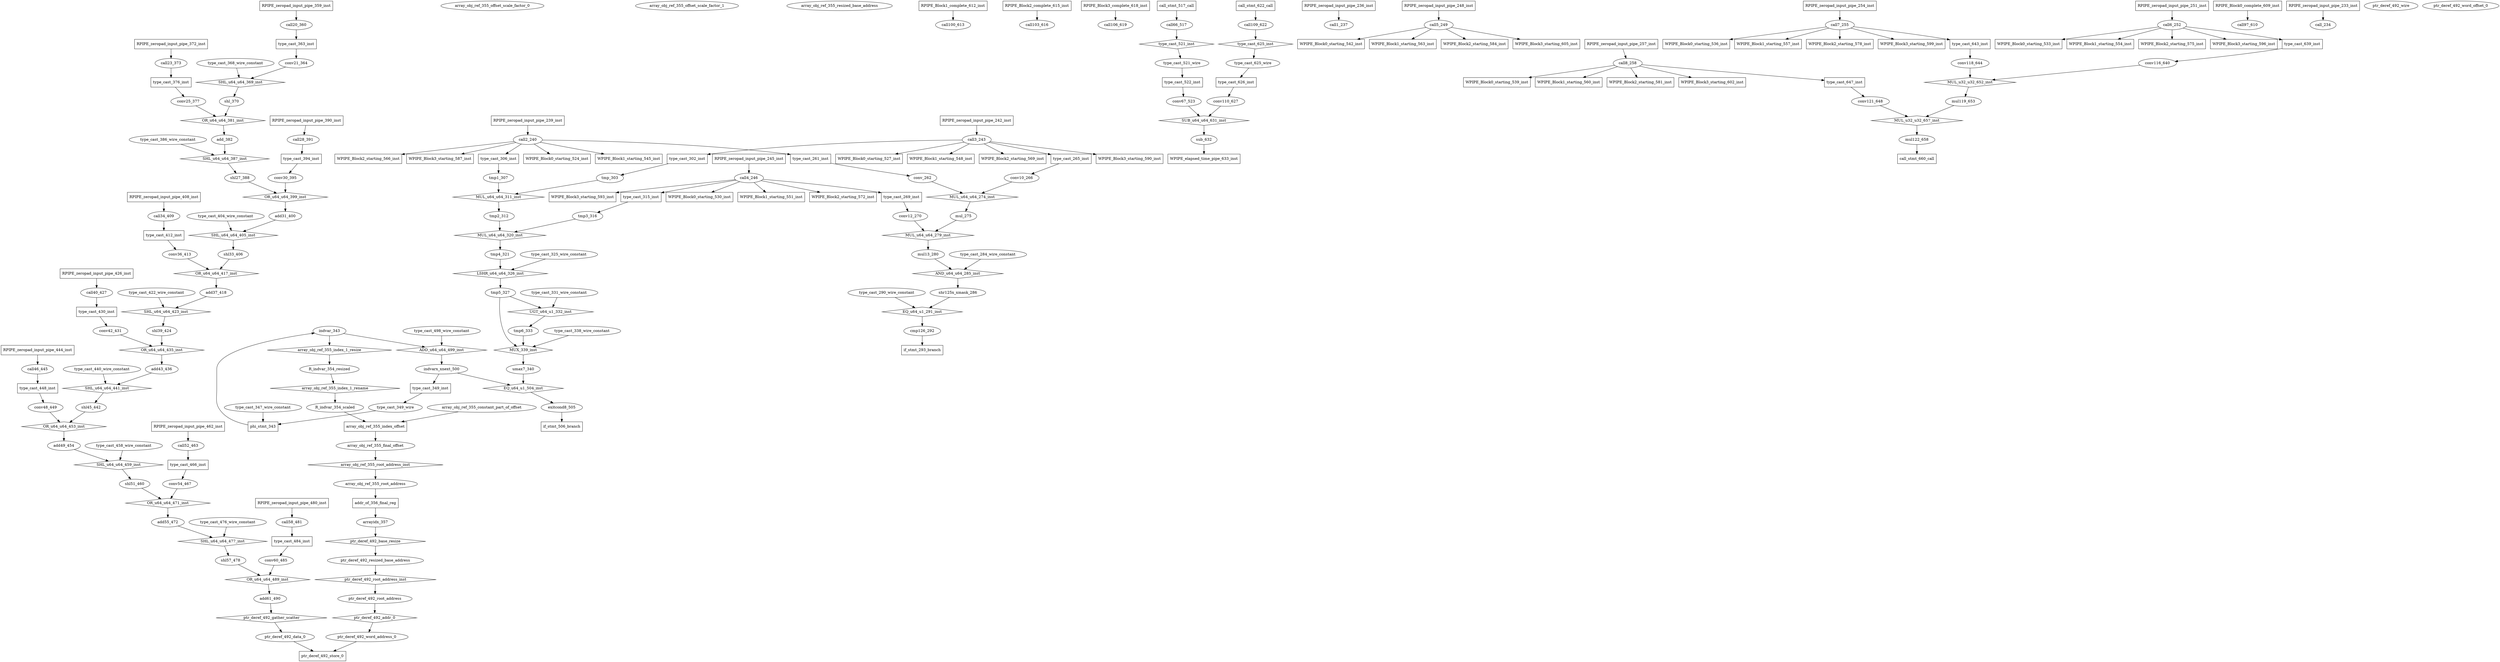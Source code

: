 digraph data_path {
  R_indvar_354_resized [shape=ellipse];
  R_indvar_354_scaled [shape=ellipse];
  add31_400 [shape=ellipse];
  add37_418 [shape=ellipse];
  add43_436 [shape=ellipse];
  add49_454 [shape=ellipse];
  add55_472 [shape=ellipse];
  add61_490 [shape=ellipse];
  add_382 [shape=ellipse];
  array_obj_ref_355_constant_part_of_offset [shape=ellipse];
  array_obj_ref_355_final_offset [shape=ellipse];
  array_obj_ref_355_offset_scale_factor_0 [shape=ellipse];
  array_obj_ref_355_offset_scale_factor_1 [shape=ellipse];
  array_obj_ref_355_resized_base_address [shape=ellipse];
  array_obj_ref_355_root_address [shape=ellipse];
  arrayidx_357 [shape=ellipse];
  call100_613 [shape=ellipse];
  call103_616 [shape=ellipse];
  call106_619 [shape=ellipse];
  call109_622 [shape=ellipse];
  call1_237 [shape=ellipse];
  call20_360 [shape=ellipse];
  call23_373 [shape=ellipse];
  call28_391 [shape=ellipse];
  call2_240 [shape=ellipse];
  call34_409 [shape=ellipse];
  call3_243 [shape=ellipse];
  call40_427 [shape=ellipse];
  call46_445 [shape=ellipse];
  call4_246 [shape=ellipse];
  call52_463 [shape=ellipse];
  call58_481 [shape=ellipse];
  call5_249 [shape=ellipse];
  call66_517 [shape=ellipse];
  call6_252 [shape=ellipse];
  call7_255 [shape=ellipse];
  call8_258 [shape=ellipse];
  call97_610 [shape=ellipse];
  call_234 [shape=ellipse];
  cmp126_292 [shape=ellipse];
  conv10_266 [shape=ellipse];
  conv110_627 [shape=ellipse];
  conv116_640 [shape=ellipse];
  conv118_644 [shape=ellipse];
  conv121_648 [shape=ellipse];
  conv12_270 [shape=ellipse];
  conv21_364 [shape=ellipse];
  conv25_377 [shape=ellipse];
  conv30_395 [shape=ellipse];
  conv36_413 [shape=ellipse];
  conv42_431 [shape=ellipse];
  conv48_449 [shape=ellipse];
  conv54_467 [shape=ellipse];
  conv60_485 [shape=ellipse];
  conv67_523 [shape=ellipse];
  conv_262 [shape=ellipse];
  exitcond8_505 [shape=ellipse];
  indvar_343 [shape=ellipse];
  indvarx_xnext_500 [shape=ellipse];
  mul119_653 [shape=ellipse];
  mul122_658 [shape=ellipse];
  mul13_280 [shape=ellipse];
  mul_275 [shape=ellipse];
  ptr_deref_492_data_0 [shape=ellipse];
  ptr_deref_492_resized_base_address [shape=ellipse];
  ptr_deref_492_root_address [shape=ellipse];
  ptr_deref_492_wire [shape=ellipse];
  ptr_deref_492_word_address_0 [shape=ellipse];
  ptr_deref_492_word_offset_0 [shape=ellipse];
  shl27_388 [shape=ellipse];
  shl33_406 [shape=ellipse];
  shl39_424 [shape=ellipse];
  shl45_442 [shape=ellipse];
  shl51_460 [shape=ellipse];
  shl57_478 [shape=ellipse];
  shl_370 [shape=ellipse];
  shr125x_xmask_286 [shape=ellipse];
  sub_632 [shape=ellipse];
  tmp1_307 [shape=ellipse];
  tmp2_312 [shape=ellipse];
  tmp3_316 [shape=ellipse];
  tmp4_321 [shape=ellipse];
  tmp5_327 [shape=ellipse];
  tmp6_333 [shape=ellipse];
  tmp_303 [shape=ellipse];
  type_cast_284_wire_constant [shape=ellipse];
  type_cast_290_wire_constant [shape=ellipse];
  type_cast_325_wire_constant [shape=ellipse];
  type_cast_331_wire_constant [shape=ellipse];
  type_cast_338_wire_constant [shape=ellipse];
  type_cast_347_wire_constant [shape=ellipse];
  type_cast_349_wire [shape=ellipse];
  type_cast_368_wire_constant [shape=ellipse];
  type_cast_386_wire_constant [shape=ellipse];
  type_cast_404_wire_constant [shape=ellipse];
  type_cast_422_wire_constant [shape=ellipse];
  type_cast_440_wire_constant [shape=ellipse];
  type_cast_458_wire_constant [shape=ellipse];
  type_cast_476_wire_constant [shape=ellipse];
  type_cast_498_wire_constant [shape=ellipse];
  type_cast_521_wire [shape=ellipse];
  type_cast_625_wire [shape=ellipse];
  umax7_340 [shape=ellipse];
  ADD_u64_u64_499_inst [shape=diamond];
indvar_343  -> ADD_u64_u64_499_inst;
type_cast_498_wire_constant  -> ADD_u64_u64_499_inst;
ADD_u64_u64_499_inst -> indvarx_xnext_500;
  AND_u64_u64_285_inst [shape=diamond];
mul13_280  -> AND_u64_u64_285_inst;
type_cast_284_wire_constant  -> AND_u64_u64_285_inst;
AND_u64_u64_285_inst -> shr125x_xmask_286;
  EQ_u64_u1_291_inst [shape=diamond];
shr125x_xmask_286  -> EQ_u64_u1_291_inst;
type_cast_290_wire_constant  -> EQ_u64_u1_291_inst;
EQ_u64_u1_291_inst -> cmp126_292;
  EQ_u64_u1_504_inst [shape=diamond];
indvarx_xnext_500  -> EQ_u64_u1_504_inst;
umax7_340  -> EQ_u64_u1_504_inst;
EQ_u64_u1_504_inst -> exitcond8_505;
  LSHR_u64_u64_326_inst [shape=diamond];
tmp4_321  -> LSHR_u64_u64_326_inst;
type_cast_325_wire_constant  -> LSHR_u64_u64_326_inst;
LSHR_u64_u64_326_inst -> tmp5_327;
  MUL_u32_u32_652_inst [shape=diamond];
conv118_644  -> MUL_u32_u32_652_inst;
conv116_640  -> MUL_u32_u32_652_inst;
MUL_u32_u32_652_inst -> mul119_653;
  MUL_u32_u32_657_inst [shape=diamond];
mul119_653  -> MUL_u32_u32_657_inst;
conv121_648  -> MUL_u32_u32_657_inst;
MUL_u32_u32_657_inst -> mul122_658;
  MUL_u64_u64_274_inst [shape=diamond];
conv10_266  -> MUL_u64_u64_274_inst;
conv_262  -> MUL_u64_u64_274_inst;
MUL_u64_u64_274_inst -> mul_275;
  MUL_u64_u64_279_inst [shape=diamond];
mul_275  -> MUL_u64_u64_279_inst;
conv12_270  -> MUL_u64_u64_279_inst;
MUL_u64_u64_279_inst -> mul13_280;
  MUL_u64_u64_311_inst [shape=diamond];
tmp_303  -> MUL_u64_u64_311_inst;
tmp1_307  -> MUL_u64_u64_311_inst;
MUL_u64_u64_311_inst -> tmp2_312;
  MUL_u64_u64_320_inst [shape=diamond];
tmp2_312  -> MUL_u64_u64_320_inst;
tmp3_316  -> MUL_u64_u64_320_inst;
MUL_u64_u64_320_inst -> tmp4_321;
  MUX_339_inst [shape=diamond];
tmp6_333  -> MUX_339_inst;
tmp5_327  -> MUX_339_inst;
type_cast_338_wire_constant  -> MUX_339_inst;
MUX_339_inst -> umax7_340;
  OR_u64_u64_381_inst [shape=diamond];
shl_370  -> OR_u64_u64_381_inst;
conv25_377  -> OR_u64_u64_381_inst;
OR_u64_u64_381_inst -> add_382;
  OR_u64_u64_399_inst [shape=diamond];
shl27_388  -> OR_u64_u64_399_inst;
conv30_395  -> OR_u64_u64_399_inst;
OR_u64_u64_399_inst -> add31_400;
  OR_u64_u64_417_inst [shape=diamond];
shl33_406  -> OR_u64_u64_417_inst;
conv36_413  -> OR_u64_u64_417_inst;
OR_u64_u64_417_inst -> add37_418;
  OR_u64_u64_435_inst [shape=diamond];
shl39_424  -> OR_u64_u64_435_inst;
conv42_431  -> OR_u64_u64_435_inst;
OR_u64_u64_435_inst -> add43_436;
  OR_u64_u64_453_inst [shape=diamond];
shl45_442  -> OR_u64_u64_453_inst;
conv48_449  -> OR_u64_u64_453_inst;
OR_u64_u64_453_inst -> add49_454;
  OR_u64_u64_471_inst [shape=diamond];
shl51_460  -> OR_u64_u64_471_inst;
conv54_467  -> OR_u64_u64_471_inst;
OR_u64_u64_471_inst -> add55_472;
  OR_u64_u64_489_inst [shape=diamond];
shl57_478  -> OR_u64_u64_489_inst;
conv60_485  -> OR_u64_u64_489_inst;
OR_u64_u64_489_inst -> add61_490;
  RPIPE_Block0_complete_609_inst [shape=rectangle];
RPIPE_Block0_complete_609_inst -> call97_610;
  RPIPE_Block1_complete_612_inst [shape=rectangle];
RPIPE_Block1_complete_612_inst -> call100_613;
  RPIPE_Block2_complete_615_inst [shape=rectangle];
RPIPE_Block2_complete_615_inst -> call103_616;
  RPIPE_Block3_complete_618_inst [shape=rectangle];
RPIPE_Block3_complete_618_inst -> call106_619;
  RPIPE_zeropad_input_pipe_233_inst [shape=rectangle];
RPIPE_zeropad_input_pipe_233_inst -> call_234;
  RPIPE_zeropad_input_pipe_236_inst [shape=rectangle];
RPIPE_zeropad_input_pipe_236_inst -> call1_237;
  RPIPE_zeropad_input_pipe_239_inst [shape=rectangle];
RPIPE_zeropad_input_pipe_239_inst -> call2_240;
  RPIPE_zeropad_input_pipe_242_inst [shape=rectangle];
RPIPE_zeropad_input_pipe_242_inst -> call3_243;
  RPIPE_zeropad_input_pipe_245_inst [shape=rectangle];
RPIPE_zeropad_input_pipe_245_inst -> call4_246;
  RPIPE_zeropad_input_pipe_248_inst [shape=rectangle];
RPIPE_zeropad_input_pipe_248_inst -> call5_249;
  RPIPE_zeropad_input_pipe_251_inst [shape=rectangle];
RPIPE_zeropad_input_pipe_251_inst -> call6_252;
  RPIPE_zeropad_input_pipe_254_inst [shape=rectangle];
RPIPE_zeropad_input_pipe_254_inst -> call7_255;
  RPIPE_zeropad_input_pipe_257_inst [shape=rectangle];
RPIPE_zeropad_input_pipe_257_inst -> call8_258;
  RPIPE_zeropad_input_pipe_359_inst [shape=rectangle];
RPIPE_zeropad_input_pipe_359_inst -> call20_360;
  RPIPE_zeropad_input_pipe_372_inst [shape=rectangle];
RPIPE_zeropad_input_pipe_372_inst -> call23_373;
  RPIPE_zeropad_input_pipe_390_inst [shape=rectangle];
RPIPE_zeropad_input_pipe_390_inst -> call28_391;
  RPIPE_zeropad_input_pipe_408_inst [shape=rectangle];
RPIPE_zeropad_input_pipe_408_inst -> call34_409;
  RPIPE_zeropad_input_pipe_426_inst [shape=rectangle];
RPIPE_zeropad_input_pipe_426_inst -> call40_427;
  RPIPE_zeropad_input_pipe_444_inst [shape=rectangle];
RPIPE_zeropad_input_pipe_444_inst -> call46_445;
  RPIPE_zeropad_input_pipe_462_inst [shape=rectangle];
RPIPE_zeropad_input_pipe_462_inst -> call52_463;
  RPIPE_zeropad_input_pipe_480_inst [shape=rectangle];
RPIPE_zeropad_input_pipe_480_inst -> call58_481;
  SHL_u64_u64_369_inst [shape=diamond];
conv21_364  -> SHL_u64_u64_369_inst;
type_cast_368_wire_constant  -> SHL_u64_u64_369_inst;
SHL_u64_u64_369_inst -> shl_370;
  SHL_u64_u64_387_inst [shape=diamond];
add_382  -> SHL_u64_u64_387_inst;
type_cast_386_wire_constant  -> SHL_u64_u64_387_inst;
SHL_u64_u64_387_inst -> shl27_388;
  SHL_u64_u64_405_inst [shape=diamond];
add31_400  -> SHL_u64_u64_405_inst;
type_cast_404_wire_constant  -> SHL_u64_u64_405_inst;
SHL_u64_u64_405_inst -> shl33_406;
  SHL_u64_u64_423_inst [shape=diamond];
add37_418  -> SHL_u64_u64_423_inst;
type_cast_422_wire_constant  -> SHL_u64_u64_423_inst;
SHL_u64_u64_423_inst -> shl39_424;
  SHL_u64_u64_441_inst [shape=diamond];
add43_436  -> SHL_u64_u64_441_inst;
type_cast_440_wire_constant  -> SHL_u64_u64_441_inst;
SHL_u64_u64_441_inst -> shl45_442;
  SHL_u64_u64_459_inst [shape=diamond];
add49_454  -> SHL_u64_u64_459_inst;
type_cast_458_wire_constant  -> SHL_u64_u64_459_inst;
SHL_u64_u64_459_inst -> shl51_460;
  SHL_u64_u64_477_inst [shape=diamond];
add55_472  -> SHL_u64_u64_477_inst;
type_cast_476_wire_constant  -> SHL_u64_u64_477_inst;
SHL_u64_u64_477_inst -> shl57_478;
  SUB_u64_u64_631_inst [shape=diamond];
conv110_627  -> SUB_u64_u64_631_inst;
conv67_523  -> SUB_u64_u64_631_inst;
SUB_u64_u64_631_inst -> sub_632;
  UGT_u64_u1_332_inst [shape=diamond];
tmp5_327  -> UGT_u64_u1_332_inst;
type_cast_331_wire_constant  -> UGT_u64_u1_332_inst;
UGT_u64_u1_332_inst -> tmp6_333;
  WPIPE_Block0_starting_524_inst [shape=rectangle];
call2_240  -> WPIPE_Block0_starting_524_inst;
  WPIPE_Block0_starting_527_inst [shape=rectangle];
call3_243  -> WPIPE_Block0_starting_527_inst;
  WPIPE_Block0_starting_530_inst [shape=rectangle];
call4_246  -> WPIPE_Block0_starting_530_inst;
  WPIPE_Block0_starting_533_inst [shape=rectangle];
call6_252  -> WPIPE_Block0_starting_533_inst;
  WPIPE_Block0_starting_536_inst [shape=rectangle];
call7_255  -> WPIPE_Block0_starting_536_inst;
  WPIPE_Block0_starting_539_inst [shape=rectangle];
call8_258  -> WPIPE_Block0_starting_539_inst;
  WPIPE_Block0_starting_542_inst [shape=rectangle];
call5_249  -> WPIPE_Block0_starting_542_inst;
  WPIPE_Block1_starting_545_inst [shape=rectangle];
call2_240  -> WPIPE_Block1_starting_545_inst;
  WPIPE_Block1_starting_548_inst [shape=rectangle];
call3_243  -> WPIPE_Block1_starting_548_inst;
  WPIPE_Block1_starting_551_inst [shape=rectangle];
call4_246  -> WPIPE_Block1_starting_551_inst;
  WPIPE_Block1_starting_554_inst [shape=rectangle];
call6_252  -> WPIPE_Block1_starting_554_inst;
  WPIPE_Block1_starting_557_inst [shape=rectangle];
call7_255  -> WPIPE_Block1_starting_557_inst;
  WPIPE_Block1_starting_560_inst [shape=rectangle];
call8_258  -> WPIPE_Block1_starting_560_inst;
  WPIPE_Block1_starting_563_inst [shape=rectangle];
call5_249  -> WPIPE_Block1_starting_563_inst;
  WPIPE_Block2_starting_566_inst [shape=rectangle];
call2_240  -> WPIPE_Block2_starting_566_inst;
  WPIPE_Block2_starting_569_inst [shape=rectangle];
call3_243  -> WPIPE_Block2_starting_569_inst;
  WPIPE_Block2_starting_572_inst [shape=rectangle];
call4_246  -> WPIPE_Block2_starting_572_inst;
  WPIPE_Block2_starting_575_inst [shape=rectangle];
call6_252  -> WPIPE_Block2_starting_575_inst;
  WPIPE_Block2_starting_578_inst [shape=rectangle];
call7_255  -> WPIPE_Block2_starting_578_inst;
  WPIPE_Block2_starting_581_inst [shape=rectangle];
call8_258  -> WPIPE_Block2_starting_581_inst;
  WPIPE_Block2_starting_584_inst [shape=rectangle];
call5_249  -> WPIPE_Block2_starting_584_inst;
  WPIPE_Block3_starting_587_inst [shape=rectangle];
call2_240  -> WPIPE_Block3_starting_587_inst;
  WPIPE_Block3_starting_590_inst [shape=rectangle];
call3_243  -> WPIPE_Block3_starting_590_inst;
  WPIPE_Block3_starting_593_inst [shape=rectangle];
call4_246  -> WPIPE_Block3_starting_593_inst;
  WPIPE_Block3_starting_596_inst [shape=rectangle];
call6_252  -> WPIPE_Block3_starting_596_inst;
  WPIPE_Block3_starting_599_inst [shape=rectangle];
call7_255  -> WPIPE_Block3_starting_599_inst;
  WPIPE_Block3_starting_602_inst [shape=rectangle];
call8_258  -> WPIPE_Block3_starting_602_inst;
  WPIPE_Block3_starting_605_inst [shape=rectangle];
call5_249  -> WPIPE_Block3_starting_605_inst;
  WPIPE_elapsed_time_pipe_633_inst [shape=rectangle];
sub_632  -> WPIPE_elapsed_time_pipe_633_inst;
  addr_of_356_final_reg [shape=rectangle];
array_obj_ref_355_root_address  -> addr_of_356_final_reg;
addr_of_356_final_reg -> arrayidx_357;
  array_obj_ref_355_index_1_rename [shape=diamond];
R_indvar_354_resized  -> array_obj_ref_355_index_1_rename;
array_obj_ref_355_index_1_rename -> R_indvar_354_scaled;
  array_obj_ref_355_index_1_resize [shape=diamond];
indvar_343  -> array_obj_ref_355_index_1_resize;
array_obj_ref_355_index_1_resize -> R_indvar_354_resized;
  array_obj_ref_355_index_offset [shape=rectangle];
R_indvar_354_scaled  -> array_obj_ref_355_index_offset;
array_obj_ref_355_constant_part_of_offset  -> array_obj_ref_355_index_offset;
array_obj_ref_355_index_offset -> array_obj_ref_355_final_offset;
  array_obj_ref_355_root_address_inst [shape=diamond];
array_obj_ref_355_final_offset  -> array_obj_ref_355_root_address_inst;
array_obj_ref_355_root_address_inst -> array_obj_ref_355_root_address;
  call_stmt_517_call [shape=rectangle];
call_stmt_517_call -> call66_517;
  call_stmt_622_call [shape=rectangle];
call_stmt_622_call -> call109_622;
  call_stmt_660_call [shape=rectangle];
mul122_658  -> call_stmt_660_call;
  if_stmt_293_branch [shape=rectangle];
cmp126_292  -> if_stmt_293_branch;
  if_stmt_506_branch [shape=rectangle];
exitcond8_505  -> if_stmt_506_branch;
  phi_stmt_343 [shape=rectangle];
type_cast_347_wire_constant  -> phi_stmt_343;
type_cast_349_wire  -> phi_stmt_343;
phi_stmt_343 -> indvar_343;
  ptr_deref_492_addr_0 [shape=diamond];
ptr_deref_492_root_address  -> ptr_deref_492_addr_0;
ptr_deref_492_addr_0 -> ptr_deref_492_word_address_0;
  ptr_deref_492_base_resize [shape=diamond];
arrayidx_357  -> ptr_deref_492_base_resize;
ptr_deref_492_base_resize -> ptr_deref_492_resized_base_address;
  ptr_deref_492_gather_scatter [shape=diamond];
add61_490  -> ptr_deref_492_gather_scatter;
ptr_deref_492_gather_scatter -> ptr_deref_492_data_0;
  ptr_deref_492_root_address_inst [shape=diamond];
ptr_deref_492_resized_base_address  -> ptr_deref_492_root_address_inst;
ptr_deref_492_root_address_inst -> ptr_deref_492_root_address;
  ptr_deref_492_store_0 [shape=rectangle];
ptr_deref_492_word_address_0  -> ptr_deref_492_store_0;
ptr_deref_492_data_0  -> ptr_deref_492_store_0;
  type_cast_261_inst [shape=rectangle];
call2_240  -> type_cast_261_inst;
type_cast_261_inst -> conv_262;
  type_cast_265_inst [shape=rectangle];
call3_243  -> type_cast_265_inst;
type_cast_265_inst -> conv10_266;
  type_cast_269_inst [shape=rectangle];
call4_246  -> type_cast_269_inst;
type_cast_269_inst -> conv12_270;
  type_cast_302_inst [shape=rectangle];
call3_243  -> type_cast_302_inst;
type_cast_302_inst -> tmp_303;
  type_cast_306_inst [shape=rectangle];
call2_240  -> type_cast_306_inst;
type_cast_306_inst -> tmp1_307;
  type_cast_315_inst [shape=rectangle];
call4_246  -> type_cast_315_inst;
type_cast_315_inst -> tmp3_316;
  type_cast_349_inst [shape=rectangle];
indvarx_xnext_500  -> type_cast_349_inst;
type_cast_349_inst -> type_cast_349_wire;
  type_cast_363_inst [shape=rectangle];
call20_360  -> type_cast_363_inst;
type_cast_363_inst -> conv21_364;
  type_cast_376_inst [shape=rectangle];
call23_373  -> type_cast_376_inst;
type_cast_376_inst -> conv25_377;
  type_cast_394_inst [shape=rectangle];
call28_391  -> type_cast_394_inst;
type_cast_394_inst -> conv30_395;
  type_cast_412_inst [shape=rectangle];
call34_409  -> type_cast_412_inst;
type_cast_412_inst -> conv36_413;
  type_cast_430_inst [shape=rectangle];
call40_427  -> type_cast_430_inst;
type_cast_430_inst -> conv42_431;
  type_cast_448_inst [shape=rectangle];
call46_445  -> type_cast_448_inst;
type_cast_448_inst -> conv48_449;
  type_cast_466_inst [shape=rectangle];
call52_463  -> type_cast_466_inst;
type_cast_466_inst -> conv54_467;
  type_cast_484_inst [shape=rectangle];
call58_481  -> type_cast_484_inst;
type_cast_484_inst -> conv60_485;
  type_cast_521_inst [shape=diamond];
call66_517  -> type_cast_521_inst;
type_cast_521_inst -> type_cast_521_wire;
  type_cast_522_inst [shape=rectangle];
type_cast_521_wire  -> type_cast_522_inst;
type_cast_522_inst -> conv67_523;
  type_cast_625_inst [shape=diamond];
call109_622  -> type_cast_625_inst;
type_cast_625_inst -> type_cast_625_wire;
  type_cast_626_inst [shape=rectangle];
type_cast_625_wire  -> type_cast_626_inst;
type_cast_626_inst -> conv110_627;
  type_cast_639_inst [shape=rectangle];
call6_252  -> type_cast_639_inst;
type_cast_639_inst -> conv116_640;
  type_cast_643_inst [shape=rectangle];
call7_255  -> type_cast_643_inst;
type_cast_643_inst -> conv118_644;
  type_cast_647_inst [shape=rectangle];
call8_258  -> type_cast_647_inst;
type_cast_647_inst -> conv121_648;
}
